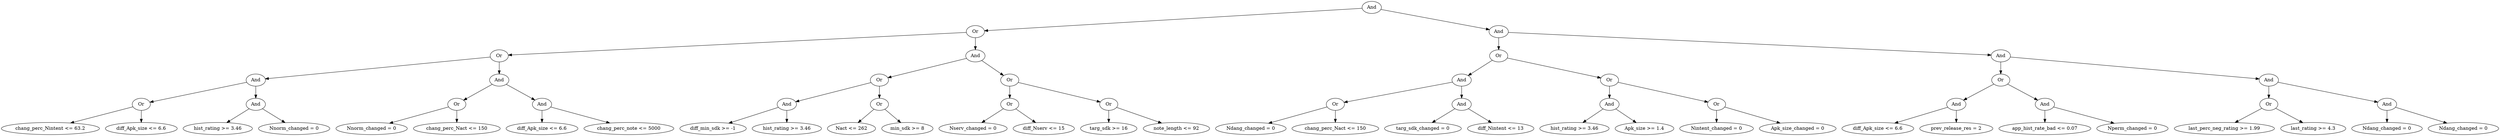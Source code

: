 digraph G {
	graph [bb="0,0,6073.5,396",
		dpi=78
	];
	node [label="\N"];
	1	 [height=0.5,
		label=And,
		pos="3133,378",
		width=0.75];
	2	 [height=0.5,
		label=Or,
		pos="2374,306",
		width=0.75];
	1 -> 2	 [pos="e,2400.8,309.47 3106.5,374.55 2992.3,364.02 2543,322.58 2410.8,310.39"];
	3	 [height=0.5,
		label=And,
		pos="3730,306",
		width=0.75];
	1 -> 3	 [pos="e,3703.6,310.1 3159.5,373.9 3255.1,362.69 3583.4,324.2 3693.6,311.27"];
	4	 [height=0.5,
		label=Or,
		pos="1210,234",
		width=0.75];
	2 -> 4	 [pos="e,1237,236.62 2347.3,303.39 2193.7,294.16 1425.7,247.97 1247.2,237.23"];
	5	 [height=0.5,
		label=And,
		pos="2374,234",
		width=0.75];
	2 -> 5	 [pos="e,2374,252.1 2374,287.7 2374,279.98 2374,270.71 2374,262.11"];
	8	 [height=0.5,
		label=And,
		pos="615.04,162",
		width=0.75];
	4 -> 8	 [pos="e,641.41,166.1 1183.7,229.9 1088.4,218.69 761.21,180.2 651.34,167.27"];
	9	 [height=0.5,
		label=And,
		pos="1210,162",
		width=0.75];
	4 -> 9	 [pos="e,1210,180.1 1210,215.7 1210,207.98 1210,198.71 1210,190.11"];
	16	 [height=0.5,
		label=Or,
		pos="337.04,90",
		width=0.75];
	8 -> 16	 [pos="e,361.94,97.271 589.88,154.66 540.05,142.12 428.74,114.09 371.9,99.777"];
	17	 [height=0.5,
		label=And,
		pos="615.04,90",
		width=0.75];
	8 -> 17	 [pos="e,615.04,108.1 615.04,143.7 615.04,135.98 615.04,126.71 615.04,118.11"];
	32	 [height=0.5,
		label="chang_perc_Nintent <= 63.2",
		pos="115.04,18",
		width=3.1955];
	16 -> 32	 [pos="e,163.76,34.363 312.86,81.376 279.67,70.911 218.95,51.765 173.5,37.435"];
	33	 [height=0.5,
		label="diff_Apk_size <= 6.6",
		pos="337.04,18",
		width=2.4734];
	16 -> 33	 [pos="e,337.04,36.104 337.04,71.697 337.04,63.983 337.04,54.712 337.04,46.112"];
	34	 [height=0.5,
		label="hist_rating >= 3.46",
		pos="523.04,18",
		width=2.2026];
	17 -> 34	 [pos="e,544.81,35.567 597.74,75.834 585.2,66.299 567.94,53.165 553.17,41.925"];
	35	 [height=0.5,
		label="Nnorm_changed = 0",
		pos="706.04,18",
		width=2.3831];
	17 -> 35	 [pos="e,684.5,35.567 632.16,75.834 644.55,66.299 661.63,53.165 676.24,41.925"];
	18	 [height=0.5,
		label=Or,
		pos="1104,90",
		width=0.75];
	9 -> 18	 [pos="e,1122.6,103.29 1191.6,148.81 1174.9,137.78 1150.1,121.41 1131.2,108.9"];
	19	 [height=0.5,
		label=And,
		pos="1315,90",
		width=0.75];
	9 -> 19	 [pos="e,1296.4,103.41 1228.8,148.49 1245.3,137.49 1269.5,121.35 1288.1,108.97"];
	36	 [height=0.5,
		label="Nnorm_changed = 0",
		pos="896.04,18",
		width=2.3831];
	18 -> 36	 [pos="e,939.5,33.625 1080.2,80.97 1048.4,70.276 991.29,51.057 949.07,36.848"];
	37	 [height=0.5,
		label="chang_perc_Nact <= 150",
		pos="1104,18",
		width=2.8886];
	18 -> 37	 [pos="e,1104,36.104 1104,71.697 1104,63.983 1104,54.712 1104,46.112"];
	38	 [height=0.5,
		label="diff_Apk_size <= 6.6",
		pos="1315,18",
		width=2.4734];
	19 -> 38	 [pos="e,1315,36.104 1315,71.697 1315,63.983 1315,54.712 1315,46.112"];
	39	 [height=0.5,
		label="chang_perc_note <= 5000",
		pos="1529,18",
		width=2.9608];
	19 -> 39	 [pos="e,1482.3,34.298 1338.8,81.241 1370.8,70.751 1429,51.715 1472.6,37.447"];
	10	 [height=0.5,
		label=Or,
		pos="2138,162",
		width=0.75];
	5 -> 10	 [pos="e,2162.3,170.19 2349.7,225.77 2307.3,213.22 2220.1,187.35 2171.9,173.05"];
	11	 [height=0.5,
		label=Or,
		pos="2458,162",
		width=0.75];
	5 -> 11	 [pos="e,2441.9,176.46 2390.2,219.5 2402.7,209.14 2420,194.67 2434.1,182.97"];
	20	 [height=0.5,
		label=And,
		pos="1916,90",
		width=0.75];
	10 -> 20	 [pos="e,1939.9,98.509 2113.9,153.38 2074.1,140.82 1994.6,115.79 1949.5,101.54"];
	21	 [height=0.5,
		label=Or,
		pos="2138,90",
		width=0.75];
	10 -> 21	 [pos="e,2138,108.1 2138,143.7 2138,135.98 2138,126.71 2138,118.11"];
	40	 [height=0.5,
		label="diff_min_sdk >= -1",
		pos="1736,18",
		width=2.2929];
	20 -> 40	 [pos="e,1774.7,34.04 1893.2,80.134 1866,69.542 1819.7,51.529 1784.4,37.792"];
	41	 [height=0.5,
		label="hist_rating >= 3.46",
		pos="1916,18",
		width=2.2026];
	20 -> 41	 [pos="e,1916,36.104 1916,71.697 1916,63.983 1916,54.712 1916,46.112"];
	42	 [height=0.5,
		label="Nact <= 262",
		pos="2070,18",
		width=1.5707];
	21 -> 42	 [pos="e,2086,35.448 2124,74.496 2115.1,65.344 2103.4,53.306 2093.1,42.781"];
	43	 [height=0.5,
		label="min_sdk >= 8",
		pos="2206,18",
		width=1.7151];
	21 -> 43	 [pos="e,2190.1,35.448 2152.1,74.496 2161,65.344 2172.7,53.306 2182.9,42.781"];
	22	 [height=0.5,
		label=Or,
		pos="2458,90",
		width=0.75];
	11 -> 22	 [pos="e,2458,108.1 2458,143.7 2458,135.98 2458,126.71 2458,118.11"];
	23	 [height=0.5,
		label=Or,
		pos="2701,90",
		width=0.75];
	11 -> 23	 [pos="e,2676.7,98.012 2482.7,153.9 2526.4,141.32 2617.5,115.08 2667.1,100.79"];
	44	 [height=0.5,
		label="Nserv_changed = 0",
		pos="2368,18",
		width=2.2748];
	22 -> 44	 [pos="e,2389.3,35.567 2441.1,75.834 2428.9,66.299 2412,53.165 2397.5,41.925"];
	45	 [height=0.5,
		label="diff_Nserv <= 15",
		pos="2542,18",
		width=2.0582];
	22 -> 45	 [pos="e,2522.3,35.412 2474.2,75.503 2485.6,66.028 2501.1,53.12 2514.4,42.033"];
	46	 [height=0.5,
		label="targ_sdk >= 16",
		pos="2701,18",
		width=1.8596];
	23 -> 46	 [pos="e,2701,36.104 2701,71.697 2701,63.983 2701,54.712 2701,46.112"];
	47	 [height=0.5,
		label="note_length <= 92",
		pos="2863,18",
		width=2.1484];
	23 -> 47	 [pos="e,2828.1,34.105 2723.2,79.414 2747.7,68.826 2787.8,51.508 2818.8,38.122"];
	6	 [height=0.5,
		label=Or,
		pos="3730,234",
		width=0.75];
	3 -> 6	 [pos="e,3730,252.1 3730,287.7 3730,279.98 3730,270.71 3730,262.11"];
	7	 [height=0.5,
		label=And,
		pos="4874,234",
		width=0.75];
	3 -> 7	 [pos="e,4847.1,236.65 3756.9,303.36 3909,294.05 4660.8,248.04 4837,237.26"];
	12	 [height=0.5,
		label=And,
		pos="3558,162",
		width=0.75];
	6 -> 12	 [pos="e,3580.5,172.15 3707.6,223.85 3677.6,211.64 3624.2,189.95 3590.1,176.03"];
	13	 [height=0.5,
		label=Or,
		pos="3913,162",
		width=0.75];
	6 -> 13	 [pos="e,3890.2,171.72 3752.8,224.28 3785,211.98 3843.8,189.49 3880.5,175.45"];
	24	 [height=0.5,
		label=Or,
		pos="3249,90",
		width=0.75];
	12 -> 24	 [pos="e,3274.2,96.709 3532.8,155.27 3477.7,142.81 3347,113.2 3284.1,98.942"];
	25	 [height=0.5,
		label=And,
		pos="3558,90",
		width=0.75];
	12 -> 25	 [pos="e,3558,108.1 3558,143.7 3558,135.98 3558,126.71 3558,118.11"];
	48	 [height=0.5,
		label="Ndang_changed = 0",
		pos="3043,18",
		width=2.347];
	24 -> 48	 [pos="e,3086.1,33.625 3225.4,80.97 3193.9,70.276 3137.4,51.057 3095.6,36.848"];
	49	 [height=0.5,
		label="chang_perc_Nact <= 150",
		pos="3249,18",
		width=2.8886];
	24 -> 49	 [pos="e,3249,36.104 3249,71.697 3249,63.983 3249,54.712 3249,46.112"];
	50	 [height=0.5,
		label="targ_sdk_changed = 0",
		pos="3463,18",
		width=2.5637];
	25 -> 50	 [pos="e,3485.7,35.722 3540.6,76.161 3527.6,66.57 3509.5,53.207 3494,41.813"];
	51	 [height=0.5,
		label="diff_Nintent <= 13",
		pos="3652,18",
		width=2.1845];
	25 -> 51	 [pos="e,3630.1,35.311 3575.7,75.834 3588.7,66.143 3606.7,52.734 3622,41.375"];
	26	 [height=0.5,
		label=And,
		pos="3913,90",
		width=0.75];
	13 -> 26	 [pos="e,3913,108.1 3913,143.7 3913,135.98 3913,126.71 3913,118.11"];
	27	 [height=0.5,
		label=Or,
		pos="4173,90",
		width=0.75];
	13 -> 27	 [pos="e,4148.2,97.692 3938,154.29 3984.7,141.72 4085.3,114.61 4138.5,100.29"];
	52	 [height=0.5,
		label="hist_rating >= 3.46",
		pos="3828,18",
		width=2.2026];
	26 -> 52	 [pos="e,3848.3,35.667 3896.7,75.503 3885.2,66.094 3869.7,53.299 3856.3,42.264"];
	53	 [height=0.5,
		label="Apk_size >= 1.4",
		pos="3997,18",
		width=1.9859];
	26 -> 53	 [pos="e,3977.3,35.412 3929.2,75.503 3940.6,66.028 3956.1,53.12 3969.4,42.033"];
	54	 [height=0.5,
		label="Nintent_changed = 0",
		pos="4173,18",
		width=2.4012];
	27 -> 54	 [pos="e,4173,36.104 4173,71.697 4173,63.983 4173,54.712 4173,46.112"];
	55	 [height=0.5,
		label="Apk_size_changed = 0",
		pos="4372,18",
		width=2.6359];
	27 -> 55	 [pos="e,4328.9,34.17 4196.6,80.695 4226.7,70.123 4279.5,51.55 4319.3,37.536"];
	14	 [height=0.5,
		label=Or,
		pos="4874,162",
		width=0.75];
	7 -> 14	 [pos="e,4874,180.1 4874,215.7 4874,207.98 4874,198.71 4874,190.11"];
	15	 [height=0.5,
		label=And,
		pos="5520,162",
		width=0.75];
	7 -> 15	 [pos="e,5493.6,165.86 4900.6,230.13 5002.1,219.12 5366.2,179.67 5483.4,166.97"];
	28	 [height=0.5,
		label=And,
		pos="4767,90",
		width=0.75];
	14 -> 28	 [pos="e,4785.8,103.29 4855.4,148.81 4838.6,137.78 4813.5,121.41 4794.4,108.9"];
	29	 [height=0.5,
		label=And,
		pos="4981,90",
		width=0.75];
	14 -> 29	 [pos="e,4962.3,103.29 4892.7,148.81 4909.5,137.78 4934.6,121.41 4953.7,108.9"];
	56	 [height=0.5,
		label="diff_Apk_size <= 6.6",
		pos="4574,18",
		width=2.4734];
	28 -> 56	 [pos="e,4615.3,33.969 4743.8,80.556 4714.5,69.93 4663.3,51.38 4624.8,37.414"];
	57	 [height=0.5,
		label="prev_release_res = 2",
		pos="4767,18",
		width=2.4012];
	28 -> 57	 [pos="e,4767,36.104 4767,71.697 4767,63.983 4767,54.712 4767,46.112"];
	58	 [height=0.5,
		label="app_hist_rate_bad <= 0.07",
		pos="4981,18",
		width=3.0511];
	29 -> 58	 [pos="e,4981,36.104 4981,71.697 4981,63.983 4981,54.712 4981,46.112"];
	59	 [height=0.5,
		label="Nperm_changed = 0",
		pos="5194,18",
		width=2.3651];
	29 -> 59	 [pos="e,5150,33.482 5004.6,81.241 5037.2,70.552 5096.7,50.991 5140.4,36.642"];
	30	 [height=0.5,
		label=Or,
		pos="5520,90",
		width=0.75];
	15 -> 30	 [pos="e,5520,108.1 5520,143.7 5520,135.98 5520,126.71 5520,118.11"];
	31	 [height=0.5,
		label=And,
		pos="5802,90",
		width=0.75];
	15 -> 31	 [pos="e,5777.1,97.198 5545.1,154.79 5595.5,142.26 5709.7,113.93 5767.3,99.618"];
	60	 [height=0.5,
		label="last_perc_neg_rating >= 1.99",
		pos="5415,18",
		width=3.2678];
	30 -> 60	 [pos="e,5440,35.618 5501.3,76.485 5486.7,66.774 5466.1,53.057 5448.7,41.458"];
	61	 [height=0.5,
		label="last_rating >= 4.3",
		pos="5625,18",
		width=2.0762];
	30 -> 61	 [pos="e,5600.9,35.102 5538.8,76.485 5553.7,66.55 5574.9,52.422 5592.6,40.658"];
	62	 [height=0.5,
		label="Ndang_changed = 0",
		pos="5802,18",
		width=2.347];
	31 -> 62	 [pos="e,5802,36.104 5802,71.697 5802,63.983 5802,54.712 5802,46.112"];
	63	 [height=0.5,
		label="Ndang_changed = 0",
		pos="5989,18",
		width=2.347];
	31 -> 63	 [pos="e,5949.2,33.904 5825,80.417 5853.3,69.793 5902.5,51.406 5939.6,37.512"];
}
